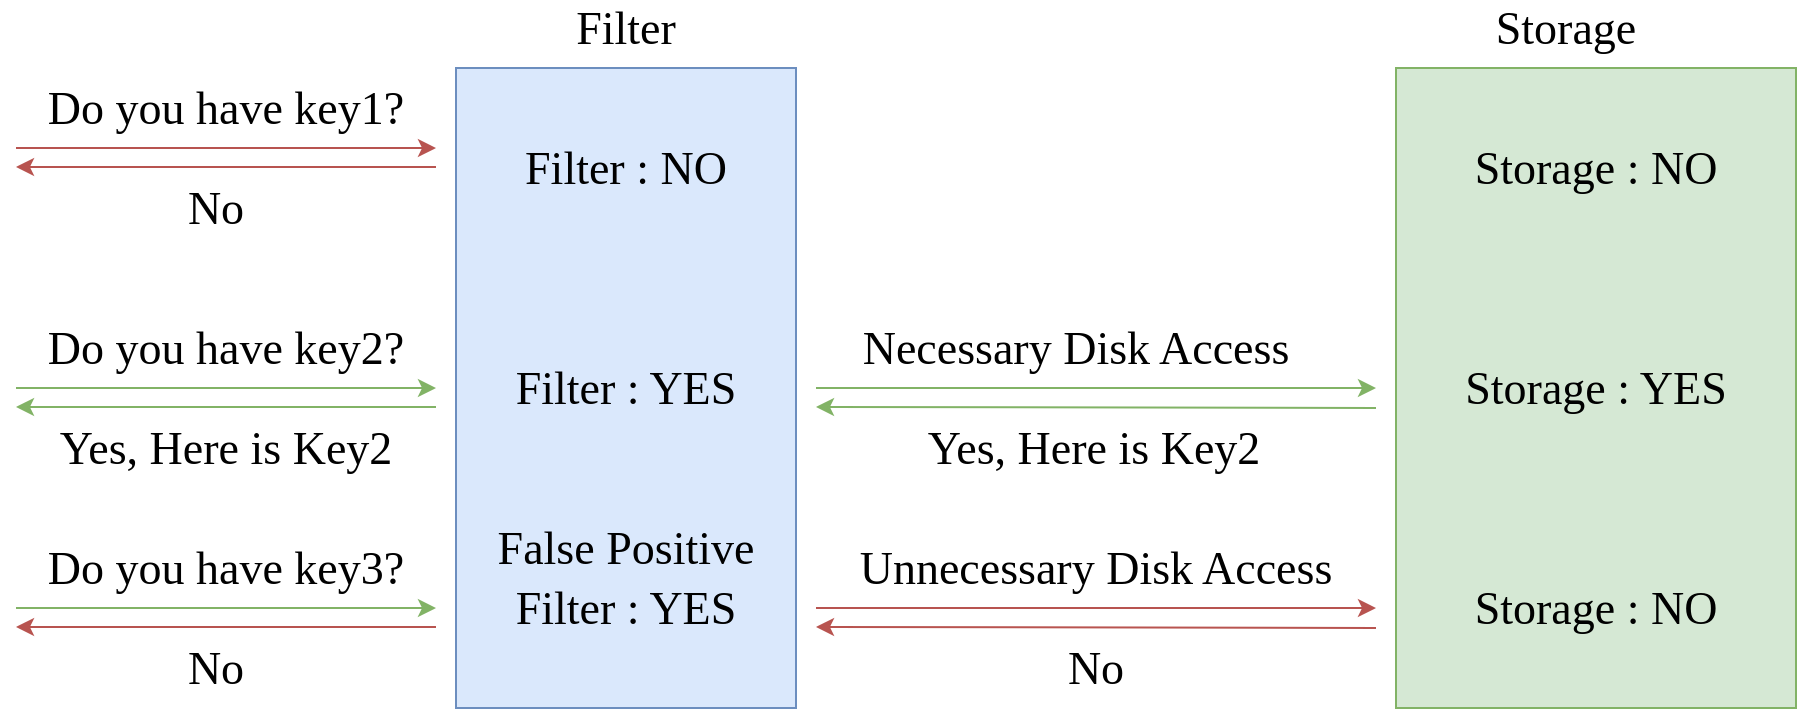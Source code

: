 <mxfile version="14.1.8" type="device"><diagram id="802_4DlnbH4hMhUTAGyq" name="第 1 页"><mxGraphModel dx="1851" dy="592" grid="1" gridSize="10" guides="1" tooltips="1" connect="1" arrows="1" fold="1" page="1" pageScale="1" pageWidth="827" pageHeight="1169" math="0" shadow="0"><root><mxCell id="0"/><mxCell id="1" parent="0"/><mxCell id="zD8WnlfOR3rseXOX4SUi-1" value="" style="rounded=0;whiteSpace=wrap;html=1;fillColor=#dae8fc;strokeColor=#6c8ebf;" vertex="1" parent="1"><mxGeometry x="200" y="170" width="170" height="320" as="geometry"/></mxCell><mxCell id="zD8WnlfOR3rseXOX4SUi-2" value="Filter" style="text;html=1;strokeColor=none;fillColor=none;align=center;verticalAlign=middle;whiteSpace=wrap;rounded=0;fontSize=23;fontFamily=Comic Sans MS;" vertex="1" parent="1"><mxGeometry x="245" y="140" width="80" height="20" as="geometry"/></mxCell><mxCell id="zD8WnlfOR3rseXOX4SUi-3" value="Filter : NO" style="text;html=1;strokeColor=none;fillColor=none;align=center;verticalAlign=middle;whiteSpace=wrap;rounded=0;fontSize=23;fontFamily=Comic Sans MS;" vertex="1" parent="1"><mxGeometry x="220" y="210" width="130" height="20" as="geometry"/></mxCell><mxCell id="zD8WnlfOR3rseXOX4SUi-4" value="Filter : YES" style="text;html=1;strokeColor=none;fillColor=none;align=center;verticalAlign=middle;whiteSpace=wrap;rounded=0;fontSize=23;fontFamily=Comic Sans MS;" vertex="1" parent="1"><mxGeometry x="220" y="320" width="130" height="20" as="geometry"/></mxCell><mxCell id="zD8WnlfOR3rseXOX4SUi-5" value="Filter : YES" style="text;html=1;strokeColor=none;fillColor=none;align=center;verticalAlign=middle;whiteSpace=wrap;rounded=0;fontSize=23;fontFamily=Comic Sans MS;" vertex="1" parent="1"><mxGeometry x="220" y="430" width="130" height="20" as="geometry"/></mxCell><mxCell id="zD8WnlfOR3rseXOX4SUi-6" value="" style="endArrow=classic;html=1;fontFamily=Comic Sans MS;fontSize=23;fillColor=#f8cecc;strokeColor=#b85450;" edge="1" parent="1"><mxGeometry width="50" height="50" relative="1" as="geometry"><mxPoint x="-20" y="210" as="sourcePoint"/><mxPoint x="190" y="210" as="targetPoint"/></mxGeometry></mxCell><mxCell id="zD8WnlfOR3rseXOX4SUi-7" value="Do you have key1?" style="text;html=1;strokeColor=none;fillColor=none;align=center;verticalAlign=middle;whiteSpace=wrap;rounded=0;fontFamily=Comic Sans MS;fontSize=23;" vertex="1" parent="1"><mxGeometry x="-20" y="180" width="210" height="20" as="geometry"/></mxCell><mxCell id="zD8WnlfOR3rseXOX4SUi-8" value="" style="endArrow=classic;html=1;fontFamily=Comic Sans MS;fontSize=23;fillColor=#f8cecc;strokeColor=#b85450;" edge="1" parent="1"><mxGeometry width="50" height="50" relative="1" as="geometry"><mxPoint x="190" y="219.5" as="sourcePoint"/><mxPoint x="-20" y="219.5" as="targetPoint"/></mxGeometry></mxCell><mxCell id="zD8WnlfOR3rseXOX4SUi-9" value="No" style="text;html=1;strokeColor=none;fillColor=none;align=center;verticalAlign=middle;whiteSpace=wrap;rounded=0;fontFamily=Comic Sans MS;fontSize=23;" vertex="1" parent="1"><mxGeometry x="60" y="230" width="40" height="20" as="geometry"/></mxCell><mxCell id="zD8WnlfOR3rseXOX4SUi-10" value="" style="endArrow=classic;html=1;fontFamily=Comic Sans MS;fontSize=23;fillColor=#d5e8d4;strokeColor=#82b366;" edge="1" parent="1"><mxGeometry width="50" height="50" relative="1" as="geometry"><mxPoint x="-20" y="330" as="sourcePoint"/><mxPoint x="190" y="330" as="targetPoint"/></mxGeometry></mxCell><mxCell id="zD8WnlfOR3rseXOX4SUi-11" value="Do you have key2?" style="text;html=1;strokeColor=none;fillColor=none;align=center;verticalAlign=middle;whiteSpace=wrap;rounded=0;fontFamily=Comic Sans MS;fontSize=23;" vertex="1" parent="1"><mxGeometry x="-20" y="300" width="210" height="20" as="geometry"/></mxCell><mxCell id="zD8WnlfOR3rseXOX4SUi-12" value="" style="endArrow=classic;html=1;fontFamily=Comic Sans MS;fontSize=23;fillColor=#d5e8d4;strokeColor=#82b366;" edge="1" parent="1"><mxGeometry width="50" height="50" relative="1" as="geometry"><mxPoint x="190" y="339.5" as="sourcePoint"/><mxPoint x="-20" y="339.5" as="targetPoint"/></mxGeometry></mxCell><mxCell id="zD8WnlfOR3rseXOX4SUi-13" value="Yes, Here is Key2" style="text;html=1;strokeColor=none;fillColor=none;align=center;verticalAlign=middle;whiteSpace=wrap;rounded=0;fontFamily=Comic Sans MS;fontSize=23;" vertex="1" parent="1"><mxGeometry x="-20" y="350" width="210" height="20" as="geometry"/></mxCell><mxCell id="zD8WnlfOR3rseXOX4SUi-14" value="" style="endArrow=classic;html=1;fontFamily=Comic Sans MS;fontSize=23;fillColor=#d5e8d4;strokeColor=#82b366;" edge="1" parent="1"><mxGeometry width="50" height="50" relative="1" as="geometry"><mxPoint x="-20" y="440" as="sourcePoint"/><mxPoint x="190" y="440" as="targetPoint"/></mxGeometry></mxCell><mxCell id="zD8WnlfOR3rseXOX4SUi-15" value="Do you have key3?" style="text;html=1;strokeColor=none;fillColor=none;align=center;verticalAlign=middle;whiteSpace=wrap;rounded=0;fontFamily=Comic Sans MS;fontSize=23;" vertex="1" parent="1"><mxGeometry x="-20" y="410" width="210" height="20" as="geometry"/></mxCell><mxCell id="zD8WnlfOR3rseXOX4SUi-16" value="" style="endArrow=classic;html=1;fontFamily=Comic Sans MS;fontSize=23;fillColor=#f8cecc;strokeColor=#b85450;" edge="1" parent="1"><mxGeometry width="50" height="50" relative="1" as="geometry"><mxPoint x="190" y="449.5" as="sourcePoint"/><mxPoint x="-20" y="449.5" as="targetPoint"/></mxGeometry></mxCell><mxCell id="zD8WnlfOR3rseXOX4SUi-17" value="No" style="text;html=1;strokeColor=none;fillColor=none;align=center;verticalAlign=middle;whiteSpace=wrap;rounded=0;fontFamily=Comic Sans MS;fontSize=23;" vertex="1" parent="1"><mxGeometry x="60" y="460" width="40" height="20" as="geometry"/></mxCell><mxCell id="zD8WnlfOR3rseXOX4SUi-18" value="False Positive" style="text;html=1;strokeColor=none;fillColor=none;align=center;verticalAlign=middle;whiteSpace=wrap;rounded=0;fontFamily=Comic Sans MS;fontSize=23;" vertex="1" parent="1"><mxGeometry x="200" y="400" width="170" height="20" as="geometry"/></mxCell><mxCell id="zD8WnlfOR3rseXOX4SUi-19" value="" style="endArrow=classic;html=1;fontFamily=Comic Sans MS;fontSize=23;fillColor=#d5e8d4;strokeColor=#82b366;" edge="1" parent="1"><mxGeometry width="50" height="50" relative="1" as="geometry"><mxPoint x="380" y="330" as="sourcePoint"/><mxPoint x="660" y="330" as="targetPoint"/></mxGeometry></mxCell><mxCell id="zD8WnlfOR3rseXOX4SUi-20" value="Necessary Disk Access" style="text;html=1;strokeColor=none;fillColor=none;align=center;verticalAlign=middle;whiteSpace=wrap;rounded=0;fontFamily=Comic Sans MS;fontSize=23;" vertex="1" parent="1"><mxGeometry x="380" y="300" width="260" height="20" as="geometry"/></mxCell><mxCell id="zD8WnlfOR3rseXOX4SUi-21" value="" style="endArrow=classic;html=1;fontFamily=Comic Sans MS;fontSize=23;fillColor=#d5e8d4;strokeColor=#82b366;" edge="1" parent="1"><mxGeometry width="50" height="50" relative="1" as="geometry"><mxPoint x="660" y="340" as="sourcePoint"/><mxPoint x="380" y="339.5" as="targetPoint"/></mxGeometry></mxCell><mxCell id="zD8WnlfOR3rseXOX4SUi-22" value="Yes, Here is Key2" style="text;html=1;strokeColor=none;fillColor=none;align=center;verticalAlign=middle;whiteSpace=wrap;rounded=0;fontFamily=Comic Sans MS;fontSize=23;" vertex="1" parent="1"><mxGeometry x="414" y="350" width="210" height="20" as="geometry"/></mxCell><mxCell id="zD8WnlfOR3rseXOX4SUi-23" value="" style="endArrow=classic;html=1;fontFamily=Comic Sans MS;fontSize=23;fillColor=#f8cecc;strokeColor=#b85450;" edge="1" parent="1"><mxGeometry width="50" height="50" relative="1" as="geometry"><mxPoint x="380" y="440" as="sourcePoint"/><mxPoint x="660" y="440" as="targetPoint"/></mxGeometry></mxCell><mxCell id="zD8WnlfOR3rseXOX4SUi-24" value="Unnecessary Disk Access" style="text;html=1;strokeColor=none;fillColor=none;align=center;verticalAlign=middle;whiteSpace=wrap;rounded=0;fontFamily=Comic Sans MS;fontSize=23;" vertex="1" parent="1"><mxGeometry x="380" y="410" width="280" height="20" as="geometry"/></mxCell><mxCell id="zD8WnlfOR3rseXOX4SUi-25" value="" style="endArrow=classic;html=1;fontFamily=Comic Sans MS;fontSize=23;fillColor=#f8cecc;strokeColor=#b85450;" edge="1" parent="1"><mxGeometry width="50" height="50" relative="1" as="geometry"><mxPoint x="660" y="450" as="sourcePoint"/><mxPoint x="380" y="449.5" as="targetPoint"/></mxGeometry></mxCell><mxCell id="zD8WnlfOR3rseXOX4SUi-26" value="No" style="text;html=1;strokeColor=none;fillColor=none;align=center;verticalAlign=middle;whiteSpace=wrap;rounded=0;fontFamily=Comic Sans MS;fontSize=23;" vertex="1" parent="1"><mxGeometry x="500" y="460" width="40" height="20" as="geometry"/></mxCell><mxCell id="zD8WnlfOR3rseXOX4SUi-27" value="" style="rounded=0;whiteSpace=wrap;html=1;fillColor=#d5e8d4;strokeColor=#82b366;" vertex="1" parent="1"><mxGeometry x="670" y="170" width="200" height="320" as="geometry"/></mxCell><mxCell id="zD8WnlfOR3rseXOX4SUi-28" value="Storage" style="text;html=1;strokeColor=none;fillColor=none;align=center;verticalAlign=middle;whiteSpace=wrap;rounded=0;fontSize=23;fontFamily=Comic Sans MS;" vertex="1" parent="1"><mxGeometry x="715" y="140" width="80" height="20" as="geometry"/></mxCell><mxCell id="zD8WnlfOR3rseXOX4SUi-29" value="Storage&amp;nbsp;: NO" style="text;html=1;strokeColor=none;fillColor=none;align=center;verticalAlign=middle;whiteSpace=wrap;rounded=0;fontSize=23;fontFamily=Comic Sans MS;" vertex="1" parent="1"><mxGeometry x="685" y="210" width="170" height="20" as="geometry"/></mxCell><mxCell id="zD8WnlfOR3rseXOX4SUi-30" value="Storage&amp;nbsp;: YES" style="text;html=1;strokeColor=none;fillColor=none;align=center;verticalAlign=middle;whiteSpace=wrap;rounded=0;fontSize=23;fontFamily=Comic Sans MS;" vertex="1" parent="1"><mxGeometry x="690" y="320" width="160" height="20" as="geometry"/></mxCell><mxCell id="zD8WnlfOR3rseXOX4SUi-31" value="Storage&amp;nbsp;: NO" style="text;html=1;strokeColor=none;fillColor=none;align=center;verticalAlign=middle;whiteSpace=wrap;rounded=0;fontSize=23;fontFamily=Comic Sans MS;" vertex="1" parent="1"><mxGeometry x="685" y="430" width="170" height="20" as="geometry"/></mxCell></root></mxGraphModel></diagram></mxfile>